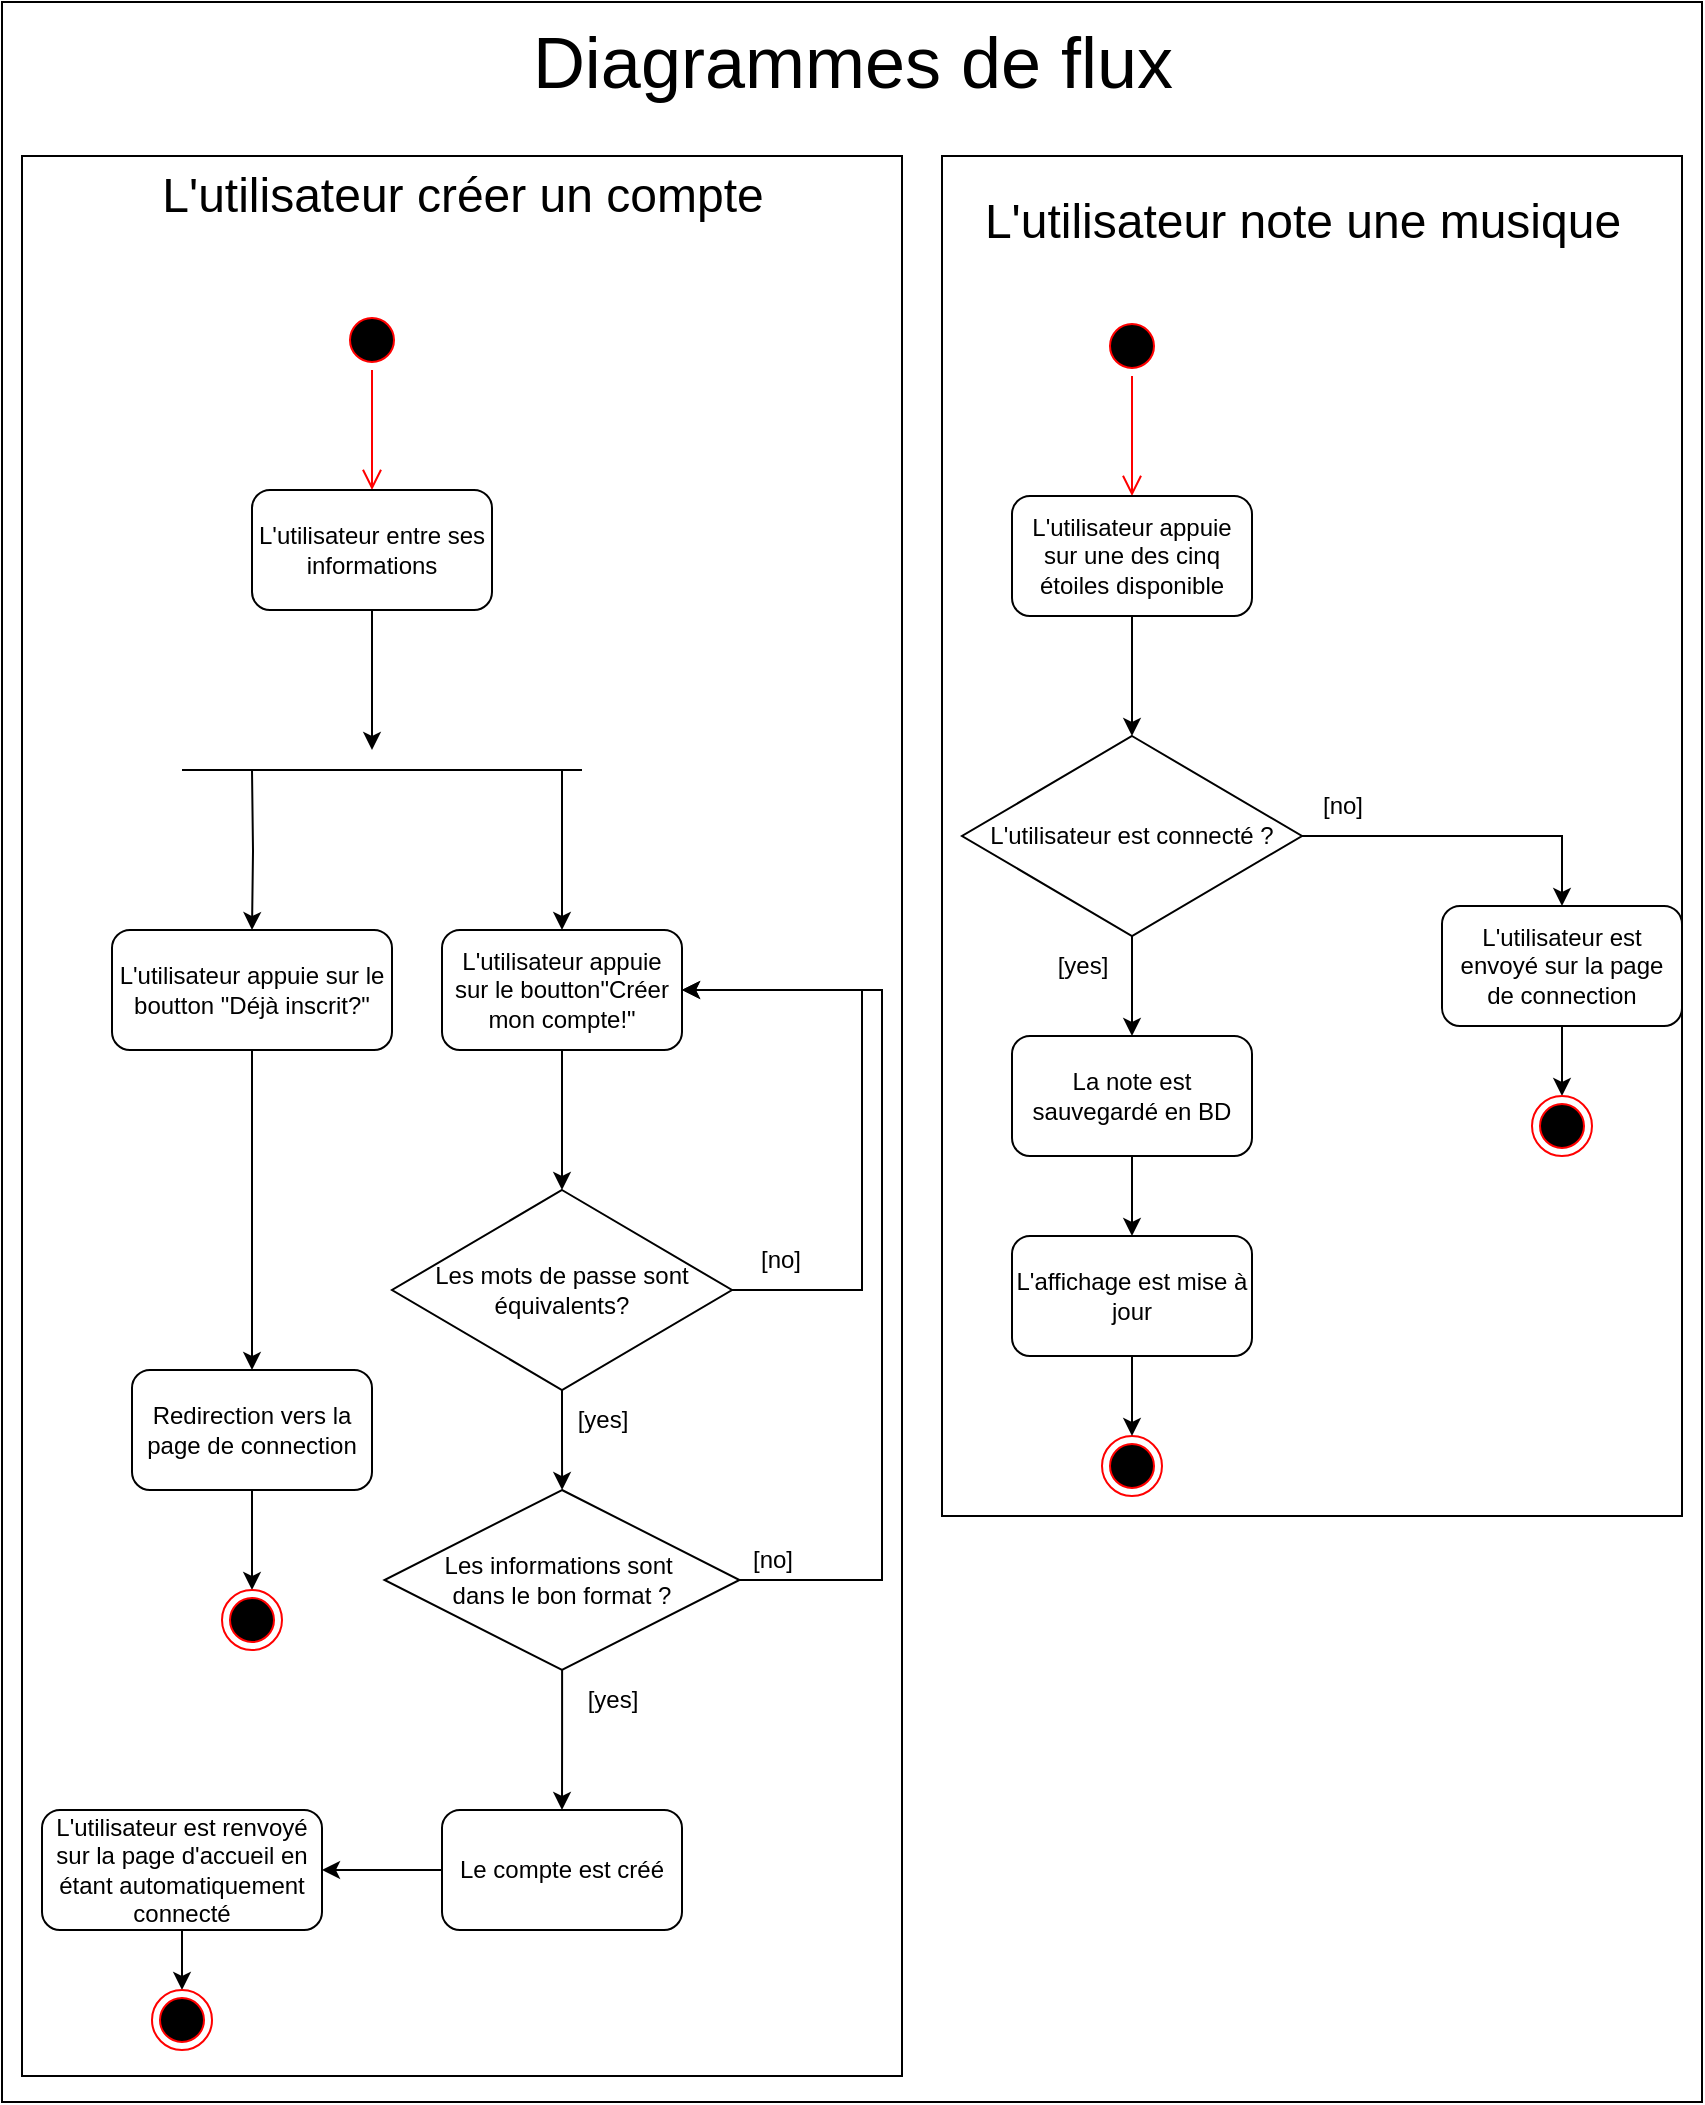 <mxfile version="23.1.5" type="github">
  <diagram name="Page-1" id="QfqvCRqg2DWQY-_hMG5H">
    <mxGraphModel dx="735" dy="396" grid="1" gridSize="10" guides="1" tooltips="1" connect="1" arrows="1" fold="1" page="1" pageScale="1" pageWidth="850" pageHeight="1100" math="0" shadow="0">
      <root>
        <mxCell id="0" />
        <mxCell id="1" parent="0" />
        <mxCell id="uWr9vOYG07v56L4Gf-Hv-64" value="" style="rounded=0;whiteSpace=wrap;html=1;fillColor=none;" vertex="1" parent="1">
          <mxGeometry y="10" width="850" height="1050" as="geometry" />
        </mxCell>
        <mxCell id="uWr9vOYG07v56L4Gf-Hv-62" value="" style="rounded=0;whiteSpace=wrap;html=1;fillColor=none;" vertex="1" parent="1">
          <mxGeometry x="10" y="87" width="440" height="960" as="geometry" />
        </mxCell>
        <mxCell id="uWr9vOYG07v56L4Gf-Hv-63" value="" style="rounded=0;whiteSpace=wrap;html=1;fillColor=none;" vertex="1" parent="1">
          <mxGeometry x="470" y="87" width="370" height="680" as="geometry" />
        </mxCell>
        <mxCell id="uWr9vOYG07v56L4Gf-Hv-1" value="&lt;font style=&quot;font-size: 36px;&quot;&gt;Diagrammes de flux&lt;br&gt;&lt;/font&gt;" style="text;html=1;align=center;verticalAlign=middle;resizable=0;points=[];autosize=1;strokeColor=none;fillColor=none;" vertex="1" parent="1">
          <mxGeometry x="255" y="10" width="340" height="60" as="geometry" />
        </mxCell>
        <mxCell id="uWr9vOYG07v56L4Gf-Hv-2" value="&lt;font style=&quot;font-size: 24px;&quot;&gt;L&#39;utilisateur note une musique&lt;/font&gt;" style="text;html=1;align=center;verticalAlign=middle;resizable=0;points=[];autosize=1;strokeColor=none;fillColor=none;" vertex="1" parent="1">
          <mxGeometry x="480" y="100" width="340" height="40" as="geometry" />
        </mxCell>
        <mxCell id="uWr9vOYG07v56L4Gf-Hv-3" value="&lt;font style=&quot;font-size: 24px;&quot;&gt;L&#39;utilisateur créer un compte&lt;br&gt;&lt;/font&gt;" style="text;html=1;align=center;verticalAlign=middle;resizable=0;points=[];autosize=1;strokeColor=none;fillColor=none;" vertex="1" parent="1">
          <mxGeometry x="70" y="87" width="320" height="40" as="geometry" />
        </mxCell>
        <mxCell id="uWr9vOYG07v56L4Gf-Hv-4" value="" style="ellipse;html=1;shape=startState;fillColor=#000000;strokeColor=#ff0000;" vertex="1" parent="1">
          <mxGeometry x="170" y="164" width="30" height="30" as="geometry" />
        </mxCell>
        <mxCell id="uWr9vOYG07v56L4Gf-Hv-5" value="" style="edgeStyle=orthogonalEdgeStyle;html=1;verticalAlign=bottom;endArrow=open;endSize=8;strokeColor=#ff0000;rounded=0;" edge="1" source="uWr9vOYG07v56L4Gf-Hv-4" parent="1" target="uWr9vOYG07v56L4Gf-Hv-8">
          <mxGeometry relative="1" as="geometry">
            <mxPoint x="185" y="254" as="targetPoint" />
          </mxGeometry>
        </mxCell>
        <mxCell id="uWr9vOYG07v56L4Gf-Hv-11" value="" style="edgeStyle=orthogonalEdgeStyle;rounded=0;orthogonalLoop=1;jettySize=auto;html=1;" edge="1" parent="1" source="uWr9vOYG07v56L4Gf-Hv-8">
          <mxGeometry relative="1" as="geometry">
            <mxPoint x="185" y="384" as="targetPoint" />
          </mxGeometry>
        </mxCell>
        <mxCell id="uWr9vOYG07v56L4Gf-Hv-8" value="L&#39;utilisateur entre ses informations" style="rounded=1;whiteSpace=wrap;html=1;" vertex="1" parent="1">
          <mxGeometry x="125" y="254" width="120" height="60" as="geometry" />
        </mxCell>
        <mxCell id="uWr9vOYG07v56L4Gf-Hv-14" value="" style="ellipse;html=1;shape=startState;fillColor=#000000;strokeColor=#ff0000;" vertex="1" parent="1">
          <mxGeometry x="550" y="167" width="30" height="30" as="geometry" />
        </mxCell>
        <mxCell id="uWr9vOYG07v56L4Gf-Hv-15" value="" style="edgeStyle=orthogonalEdgeStyle;html=1;verticalAlign=bottom;endArrow=open;endSize=8;strokeColor=#ff0000;rounded=0;" edge="1" source="uWr9vOYG07v56L4Gf-Hv-14" parent="1" target="uWr9vOYG07v56L4Gf-Hv-18">
          <mxGeometry relative="1" as="geometry">
            <mxPoint x="565" y="257" as="targetPoint" />
          </mxGeometry>
        </mxCell>
        <mxCell id="uWr9vOYG07v56L4Gf-Hv-21" style="edgeStyle=orthogonalEdgeStyle;rounded=0;orthogonalLoop=1;jettySize=auto;html=1;" edge="1" parent="1" source="uWr9vOYG07v56L4Gf-Hv-17" target="uWr9vOYG07v56L4Gf-Hv-20">
          <mxGeometry relative="1" as="geometry" />
        </mxCell>
        <mxCell id="uWr9vOYG07v56L4Gf-Hv-29" style="edgeStyle=orthogonalEdgeStyle;rounded=0;orthogonalLoop=1;jettySize=auto;html=1;" edge="1" parent="1" source="uWr9vOYG07v56L4Gf-Hv-17" target="uWr9vOYG07v56L4Gf-Hv-28">
          <mxGeometry relative="1" as="geometry">
            <Array as="points">
              <mxPoint x="780" y="427" />
            </Array>
          </mxGeometry>
        </mxCell>
        <mxCell id="uWr9vOYG07v56L4Gf-Hv-17" value="L&#39;utilisateur est connecté ?" style="rhombus;whiteSpace=wrap;html=1;" vertex="1" parent="1">
          <mxGeometry x="480" y="377" width="170" height="100" as="geometry" />
        </mxCell>
        <mxCell id="uWr9vOYG07v56L4Gf-Hv-19" style="edgeStyle=orthogonalEdgeStyle;rounded=0;orthogonalLoop=1;jettySize=auto;html=1;" edge="1" parent="1" source="uWr9vOYG07v56L4Gf-Hv-18" target="uWr9vOYG07v56L4Gf-Hv-17">
          <mxGeometry relative="1" as="geometry" />
        </mxCell>
        <mxCell id="uWr9vOYG07v56L4Gf-Hv-18" value="L&#39;utilisateur appuie sur une des cinq étoiles disponible" style="rounded=1;whiteSpace=wrap;html=1;" vertex="1" parent="1">
          <mxGeometry x="505" y="257" width="120" height="60" as="geometry" />
        </mxCell>
        <mxCell id="uWr9vOYG07v56L4Gf-Hv-25" value="" style="edgeStyle=orthogonalEdgeStyle;rounded=0;orthogonalLoop=1;jettySize=auto;html=1;" edge="1" parent="1" source="uWr9vOYG07v56L4Gf-Hv-20" target="uWr9vOYG07v56L4Gf-Hv-24">
          <mxGeometry relative="1" as="geometry" />
        </mxCell>
        <mxCell id="uWr9vOYG07v56L4Gf-Hv-20" value="La note est sauvegardé en BD" style="rounded=1;whiteSpace=wrap;html=1;" vertex="1" parent="1">
          <mxGeometry x="505" y="527" width="120" height="60" as="geometry" />
        </mxCell>
        <mxCell id="uWr9vOYG07v56L4Gf-Hv-22" value="" style="ellipse;html=1;shape=endState;fillColor=#000000;strokeColor=#ff0000;" vertex="1" parent="1">
          <mxGeometry x="550" y="727" width="30" height="30" as="geometry" />
        </mxCell>
        <mxCell id="uWr9vOYG07v56L4Gf-Hv-26" value="" style="edgeStyle=orthogonalEdgeStyle;rounded=0;orthogonalLoop=1;jettySize=auto;html=1;" edge="1" parent="1" source="uWr9vOYG07v56L4Gf-Hv-24" target="uWr9vOYG07v56L4Gf-Hv-22">
          <mxGeometry relative="1" as="geometry" />
        </mxCell>
        <mxCell id="uWr9vOYG07v56L4Gf-Hv-24" value="L&#39;affichage est mise à jour" style="whiteSpace=wrap;html=1;rounded=1;" vertex="1" parent="1">
          <mxGeometry x="505" y="627" width="120" height="60" as="geometry" />
        </mxCell>
        <mxCell id="uWr9vOYG07v56L4Gf-Hv-27" value="[yes]" style="text;html=1;align=center;verticalAlign=middle;resizable=0;points=[];autosize=1;strokeColor=none;fillColor=none;" vertex="1" parent="1">
          <mxGeometry x="515" y="477" width="50" height="30" as="geometry" />
        </mxCell>
        <mxCell id="uWr9vOYG07v56L4Gf-Hv-31" value="" style="edgeStyle=orthogonalEdgeStyle;rounded=0;orthogonalLoop=1;jettySize=auto;html=1;" edge="1" parent="1" source="uWr9vOYG07v56L4Gf-Hv-28" target="uWr9vOYG07v56L4Gf-Hv-30">
          <mxGeometry relative="1" as="geometry" />
        </mxCell>
        <mxCell id="uWr9vOYG07v56L4Gf-Hv-28" value="L&#39;utilisateur est envoyé sur la page de connection" style="rounded=1;whiteSpace=wrap;html=1;" vertex="1" parent="1">
          <mxGeometry x="720" y="462" width="120" height="60" as="geometry" />
        </mxCell>
        <mxCell id="uWr9vOYG07v56L4Gf-Hv-30" value="" style="ellipse;html=1;shape=endState;fillColor=#000000;strokeColor=#ff0000;" vertex="1" parent="1">
          <mxGeometry x="765" y="557" width="30" height="30" as="geometry" />
        </mxCell>
        <mxCell id="uWr9vOYG07v56L4Gf-Hv-32" value="[no]" style="text;html=1;align=center;verticalAlign=middle;resizable=0;points=[];autosize=1;strokeColor=none;fillColor=none;" vertex="1" parent="1">
          <mxGeometry x="650" y="397" width="40" height="30" as="geometry" />
        </mxCell>
        <mxCell id="uWr9vOYG07v56L4Gf-Hv-34" value="" style="endArrow=none;html=1;rounded=0;" edge="1" parent="1">
          <mxGeometry width="50" height="50" relative="1" as="geometry">
            <mxPoint x="90" y="394" as="sourcePoint" />
            <mxPoint x="290" y="394" as="targetPoint" />
          </mxGeometry>
        </mxCell>
        <mxCell id="uWr9vOYG07v56L4Gf-Hv-35" value="" style="edgeStyle=orthogonalEdgeStyle;rounded=0;orthogonalLoop=1;jettySize=auto;html=1;" edge="1" parent="1" target="uWr9vOYG07v56L4Gf-Hv-36">
          <mxGeometry relative="1" as="geometry">
            <mxPoint x="125" y="394" as="sourcePoint" />
            <mxPoint x="125" y="464" as="targetPoint" />
          </mxGeometry>
        </mxCell>
        <mxCell id="uWr9vOYG07v56L4Gf-Hv-42" value="" style="edgeStyle=orthogonalEdgeStyle;rounded=0;orthogonalLoop=1;jettySize=auto;html=1;" edge="1" parent="1" source="uWr9vOYG07v56L4Gf-Hv-36" target="uWr9vOYG07v56L4Gf-Hv-41">
          <mxGeometry relative="1" as="geometry" />
        </mxCell>
        <mxCell id="uWr9vOYG07v56L4Gf-Hv-36" value="L&#39;utilisateur appuie sur le boutton &quot;Déjà inscrit?&quot;" style="rounded=1;whiteSpace=wrap;html=1;" vertex="1" parent="1">
          <mxGeometry x="55" y="474" width="140" height="60" as="geometry" />
        </mxCell>
        <mxCell id="uWr9vOYG07v56L4Gf-Hv-39" value="" style="edgeStyle=orthogonalEdgeStyle;rounded=0;orthogonalLoop=1;jettySize=auto;html=1;" edge="1" parent="1" target="uWr9vOYG07v56L4Gf-Hv-40">
          <mxGeometry relative="1" as="geometry">
            <mxPoint x="220" y="394" as="sourcePoint" />
            <mxPoint x="195" y="394" as="targetPoint" />
            <Array as="points">
              <mxPoint x="280" y="394" />
            </Array>
          </mxGeometry>
        </mxCell>
        <mxCell id="uWr9vOYG07v56L4Gf-Hv-47" style="edgeStyle=orthogonalEdgeStyle;rounded=0;orthogonalLoop=1;jettySize=auto;html=1;" edge="1" parent="1" source="uWr9vOYG07v56L4Gf-Hv-40" target="uWr9vOYG07v56L4Gf-Hv-45">
          <mxGeometry relative="1" as="geometry" />
        </mxCell>
        <mxCell id="uWr9vOYG07v56L4Gf-Hv-40" value="L&#39;utilisateur appuie sur le boutton&quot;Créer mon compte!&quot;" style="rounded=1;whiteSpace=wrap;html=1;" vertex="1" parent="1">
          <mxGeometry x="220" y="474" width="120" height="60" as="geometry" />
        </mxCell>
        <mxCell id="uWr9vOYG07v56L4Gf-Hv-44" style="edgeStyle=orthogonalEdgeStyle;rounded=0;orthogonalLoop=1;jettySize=auto;html=1;" edge="1" parent="1" source="uWr9vOYG07v56L4Gf-Hv-41" target="uWr9vOYG07v56L4Gf-Hv-43">
          <mxGeometry relative="1" as="geometry" />
        </mxCell>
        <mxCell id="uWr9vOYG07v56L4Gf-Hv-41" value="Redirection vers la page de connection" style="whiteSpace=wrap;html=1;rounded=1;" vertex="1" parent="1">
          <mxGeometry x="65" y="694" width="120" height="60" as="geometry" />
        </mxCell>
        <mxCell id="uWr9vOYG07v56L4Gf-Hv-43" value="" style="ellipse;html=1;shape=endState;fillColor=#000000;strokeColor=#ff0000;" vertex="1" parent="1">
          <mxGeometry x="110" y="804" width="30" height="30" as="geometry" />
        </mxCell>
        <mxCell id="uWr9vOYG07v56L4Gf-Hv-46" style="edgeStyle=orthogonalEdgeStyle;rounded=0;orthogonalLoop=1;jettySize=auto;html=1;" edge="1" parent="1" source="uWr9vOYG07v56L4Gf-Hv-45" target="uWr9vOYG07v56L4Gf-Hv-40">
          <mxGeometry relative="1" as="geometry">
            <Array as="points">
              <mxPoint x="430" y="654" />
              <mxPoint x="430" y="504" />
            </Array>
          </mxGeometry>
        </mxCell>
        <mxCell id="uWr9vOYG07v56L4Gf-Hv-49" style="edgeStyle=orthogonalEdgeStyle;rounded=0;orthogonalLoop=1;jettySize=auto;html=1;" edge="1" parent="1" source="uWr9vOYG07v56L4Gf-Hv-45" target="uWr9vOYG07v56L4Gf-Hv-50">
          <mxGeometry relative="1" as="geometry">
            <mxPoint x="280" y="764" as="targetPoint" />
          </mxGeometry>
        </mxCell>
        <mxCell id="uWr9vOYG07v56L4Gf-Hv-45" value="Les mots de passe sont équivalents?" style="rhombus;whiteSpace=wrap;html=1;" vertex="1" parent="1">
          <mxGeometry x="195" y="604" width="170" height="100" as="geometry" />
        </mxCell>
        <mxCell id="uWr9vOYG07v56L4Gf-Hv-48" value="[no]" style="text;html=1;align=center;verticalAlign=middle;resizable=0;points=[];autosize=1;strokeColor=none;fillColor=none;" vertex="1" parent="1">
          <mxGeometry x="368.75" y="624" width="40" height="30" as="geometry" />
        </mxCell>
        <mxCell id="uWr9vOYG07v56L4Gf-Hv-51" style="edgeStyle=orthogonalEdgeStyle;rounded=0;orthogonalLoop=1;jettySize=auto;html=1;" edge="1" parent="1" source="uWr9vOYG07v56L4Gf-Hv-50" target="uWr9vOYG07v56L4Gf-Hv-40">
          <mxGeometry relative="1" as="geometry">
            <Array as="points">
              <mxPoint x="440" y="799" />
              <mxPoint x="440" y="504" />
            </Array>
          </mxGeometry>
        </mxCell>
        <mxCell id="uWr9vOYG07v56L4Gf-Hv-56" style="edgeStyle=orthogonalEdgeStyle;rounded=0;orthogonalLoop=1;jettySize=auto;html=1;" edge="1" parent="1" source="uWr9vOYG07v56L4Gf-Hv-50" target="uWr9vOYG07v56L4Gf-Hv-55">
          <mxGeometry relative="1" as="geometry" />
        </mxCell>
        <mxCell id="uWr9vOYG07v56L4Gf-Hv-50" value="&lt;div&gt;Les informations sont&amp;nbsp;&lt;/div&gt;&lt;div&gt;dans le bon format ?&lt;/div&gt;" style="rhombus;whiteSpace=wrap;html=1;" vertex="1" parent="1">
          <mxGeometry x="191.25" y="754" width="177.5" height="90" as="geometry" />
        </mxCell>
        <mxCell id="uWr9vOYG07v56L4Gf-Hv-52" value="[no]" style="text;html=1;align=center;verticalAlign=middle;resizable=0;points=[];autosize=1;strokeColor=none;fillColor=none;" vertex="1" parent="1">
          <mxGeometry x="365" y="774" width="40" height="30" as="geometry" />
        </mxCell>
        <mxCell id="uWr9vOYG07v56L4Gf-Hv-53" value="[yes]" style="text;html=1;align=center;verticalAlign=middle;resizable=0;points=[];autosize=1;strokeColor=none;fillColor=none;" vertex="1" parent="1">
          <mxGeometry x="275" y="704" width="50" height="30" as="geometry" />
        </mxCell>
        <mxCell id="uWr9vOYG07v56L4Gf-Hv-54" value="[yes]" style="text;html=1;align=center;verticalAlign=middle;resizable=0;points=[];autosize=1;strokeColor=none;fillColor=none;" vertex="1" parent="1">
          <mxGeometry x="280" y="844" width="50" height="30" as="geometry" />
        </mxCell>
        <mxCell id="uWr9vOYG07v56L4Gf-Hv-58" value="" style="edgeStyle=orthogonalEdgeStyle;rounded=0;orthogonalLoop=1;jettySize=auto;html=1;" edge="1" parent="1" source="uWr9vOYG07v56L4Gf-Hv-55" target="uWr9vOYG07v56L4Gf-Hv-57">
          <mxGeometry relative="1" as="geometry" />
        </mxCell>
        <mxCell id="uWr9vOYG07v56L4Gf-Hv-55" value="Le compte est créé" style="whiteSpace=wrap;html=1;rounded=1;" vertex="1" parent="1">
          <mxGeometry x="220" y="914" width="120" height="60" as="geometry" />
        </mxCell>
        <mxCell id="uWr9vOYG07v56L4Gf-Hv-60" style="edgeStyle=orthogonalEdgeStyle;rounded=0;orthogonalLoop=1;jettySize=auto;html=1;" edge="1" parent="1" source="uWr9vOYG07v56L4Gf-Hv-57" target="uWr9vOYG07v56L4Gf-Hv-59">
          <mxGeometry relative="1" as="geometry" />
        </mxCell>
        <mxCell id="uWr9vOYG07v56L4Gf-Hv-57" value="L&#39;utilisateur est renvoyé sur la page d&#39;accueil en étant automatiquement connecté" style="whiteSpace=wrap;html=1;rounded=1;" vertex="1" parent="1">
          <mxGeometry x="20" y="914" width="140" height="60" as="geometry" />
        </mxCell>
        <mxCell id="uWr9vOYG07v56L4Gf-Hv-59" value="" style="ellipse;html=1;shape=endState;fillColor=#000000;strokeColor=#ff0000;" vertex="1" parent="1">
          <mxGeometry x="75" y="1004" width="30" height="30" as="geometry" />
        </mxCell>
      </root>
    </mxGraphModel>
  </diagram>
</mxfile>
